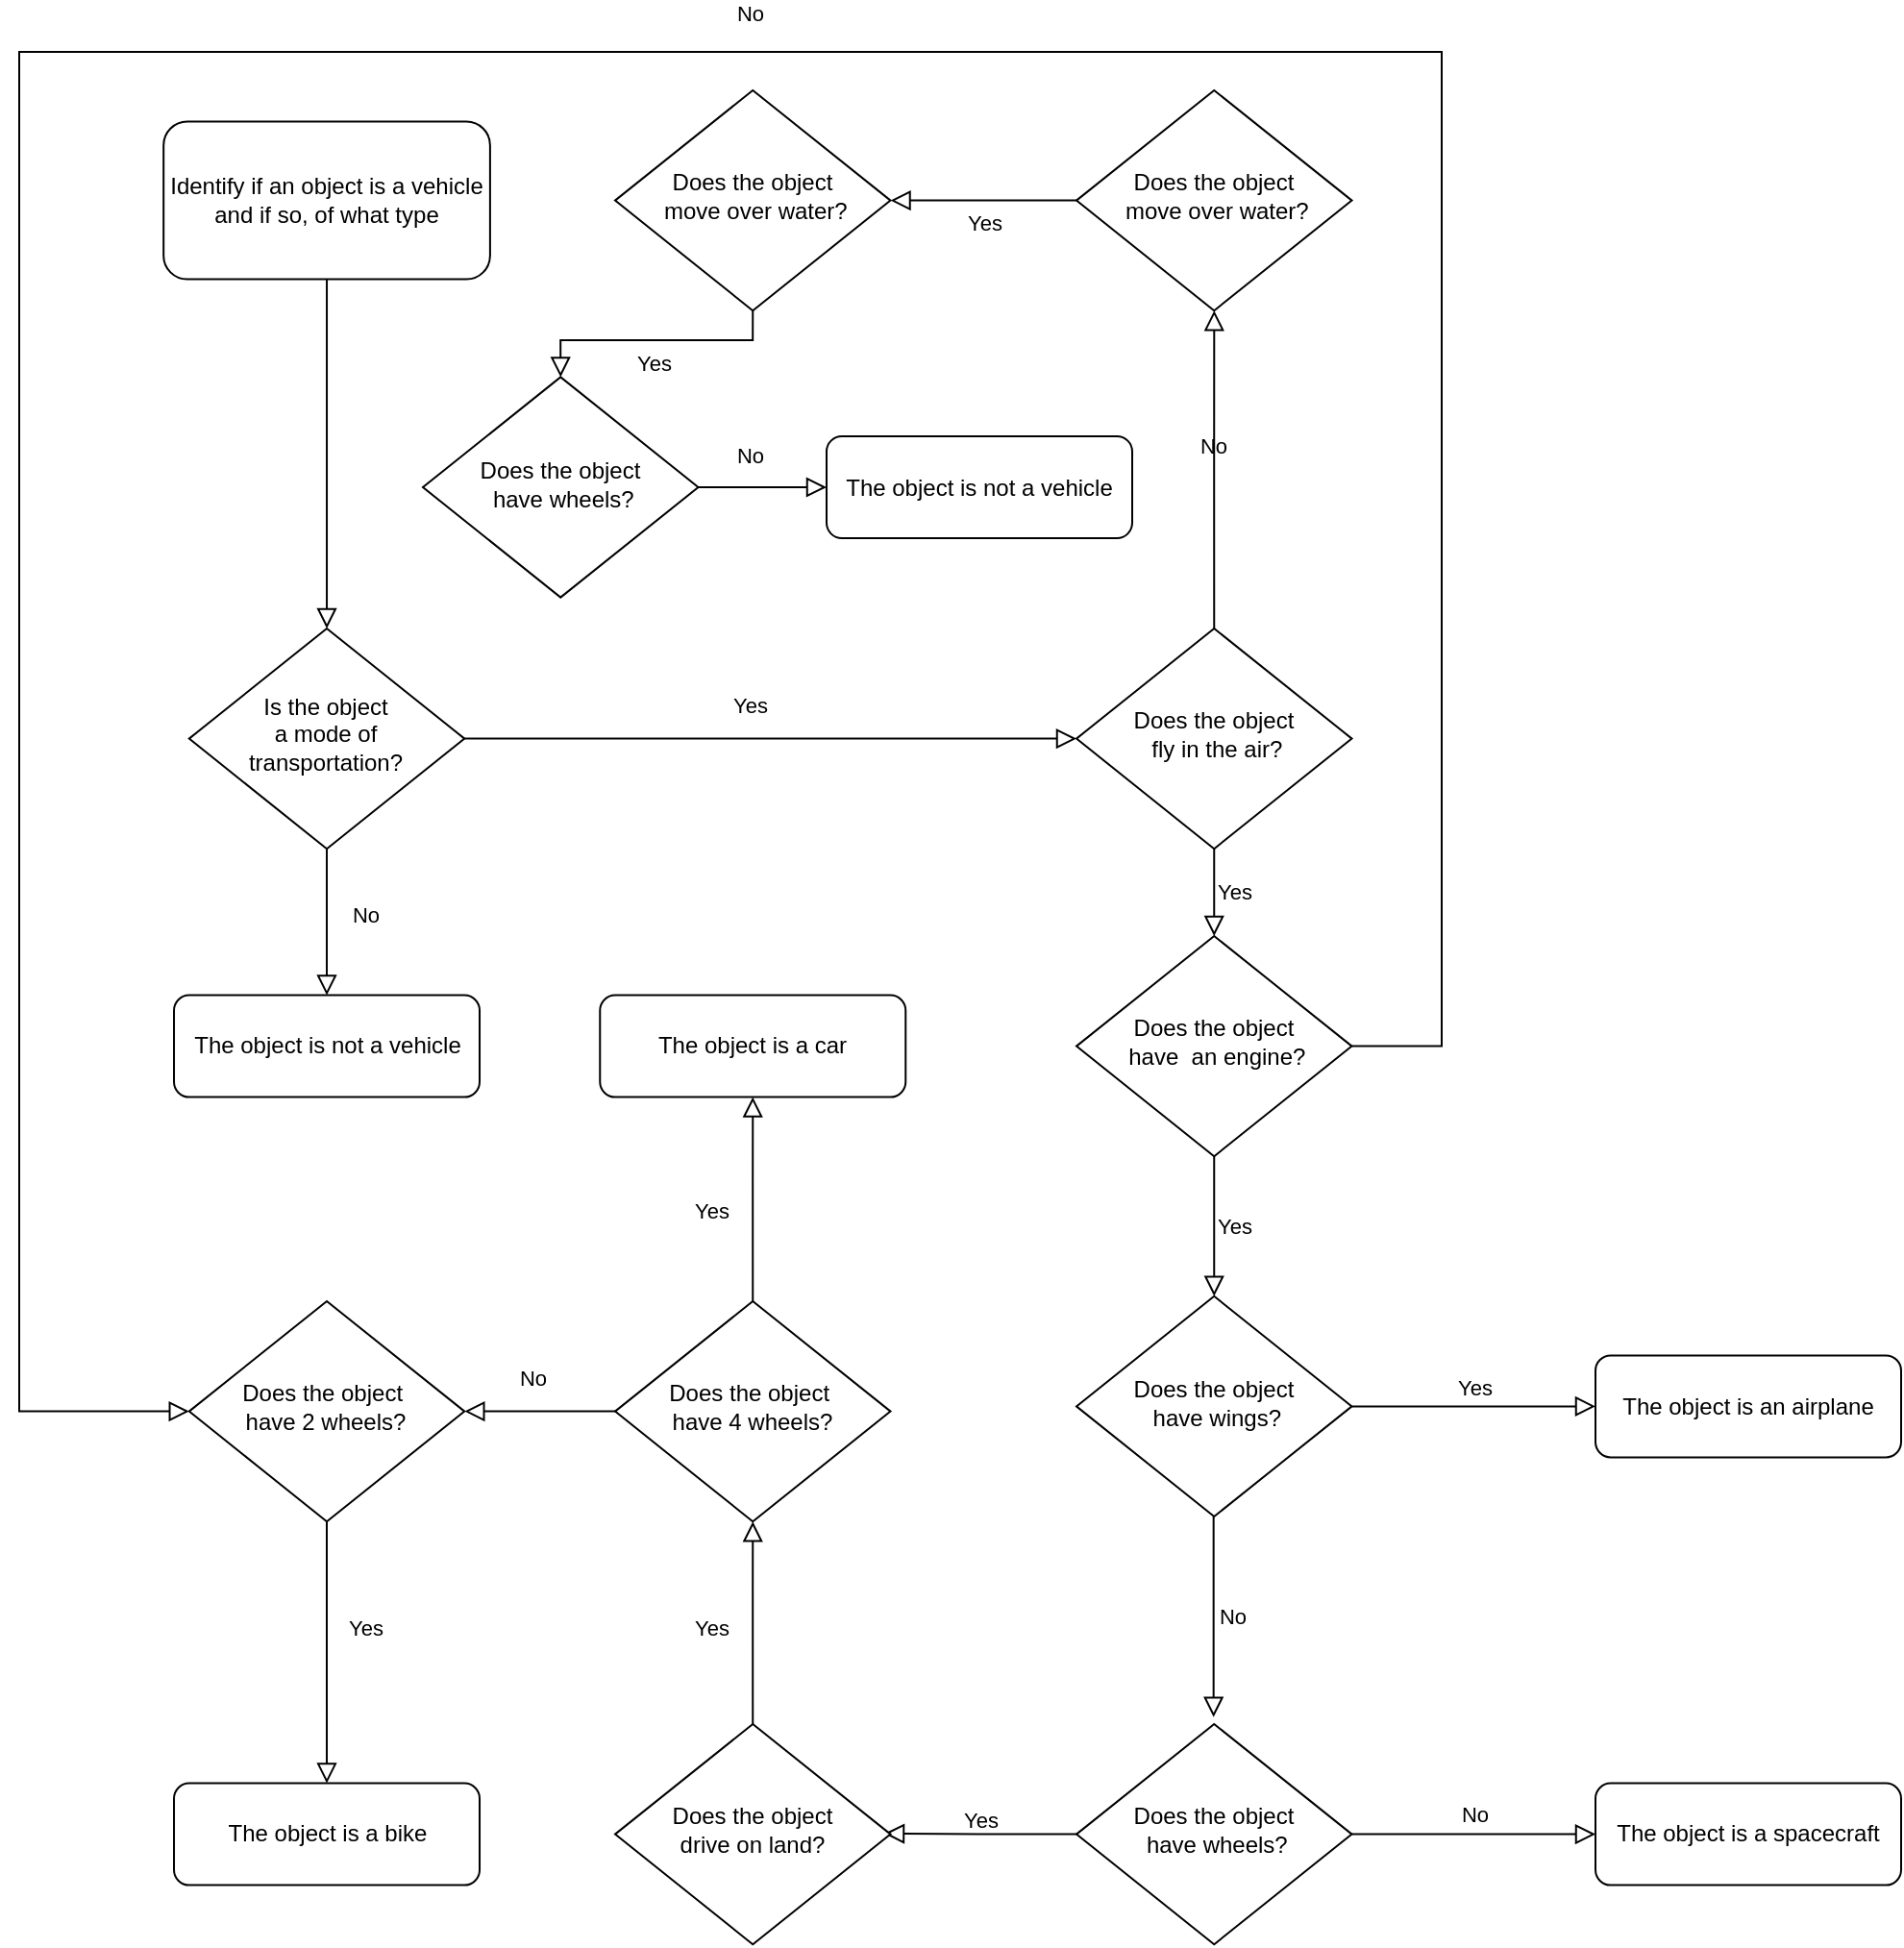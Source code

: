 <mxfile version="12.7.9" type="google"><diagram id="C5RBs43oDa-KdzZeNtuy" name="Page-1"><mxGraphModel dx="1344" dy="1846" grid="1" gridSize="10" guides="1" tooltips="1" connect="1" arrows="1" fold="1" page="1" pageScale="1" pageWidth="827" pageHeight="1169" math="0" shadow="0"><root><mxCell id="WIyWlLk6GJQsqaUBKTNV-0"/><mxCell id="WIyWlLk6GJQsqaUBKTNV-1" parent="WIyWlLk6GJQsqaUBKTNV-0"/><mxCell id="WIyWlLk6GJQsqaUBKTNV-2" value="" style="rounded=0;html=1;jettySize=auto;orthogonalLoop=1;fontSize=11;endArrow=block;endFill=0;endSize=8;strokeWidth=1;shadow=0;labelBackgroundColor=none;edgeStyle=orthogonalEdgeStyle;" parent="WIyWlLk6GJQsqaUBKTNV-1" source="WIyWlLk6GJQsqaUBKTNV-3" target="WIyWlLk6GJQsqaUBKTNV-6" edge="1"><mxGeometry relative="1" as="geometry"/></mxCell><mxCell id="WIyWlLk6GJQsqaUBKTNV-3" value="Identify if an object is a vehicle and if so, of what type" style="rounded=1;whiteSpace=wrap;html=1;fontSize=12;glass=0;strokeWidth=1;shadow=0;" parent="WIyWlLk6GJQsqaUBKTNV-1" vertex="1"><mxGeometry x="135.09" y="-23.7" width="169.86" height="82" as="geometry"/></mxCell><mxCell id="WIyWlLk6GJQsqaUBKTNV-5" value="Yes" style="edgeStyle=orthogonalEdgeStyle;rounded=0;html=1;jettySize=auto;orthogonalLoop=1;fontSize=11;endArrow=block;endFill=0;endSize=8;strokeWidth=1;shadow=0;labelBackgroundColor=none;entryX=0;entryY=0.5;entryDx=0;entryDy=0;" parent="WIyWlLk6GJQsqaUBKTNV-1" source="WIyWlLk6GJQsqaUBKTNV-6" target="fKGPngF_o-EgKXVef0dl-0" edge="1"><mxGeometry x="-0.068" y="17" relative="1" as="geometry"><mxPoint as="offset"/><mxPoint x="458.69" y="297.3" as="targetPoint"/></mxGeometry></mxCell><mxCell id="WIyWlLk6GJQsqaUBKTNV-6" value="&lt;font style=&quot;font-size: 12px&quot;&gt;Is the object &lt;br&gt;a mode of transportation?&lt;/font&gt;" style="rhombus;whiteSpace=wrap;html=1;shadow=0;fontFamily=Helvetica;fontSize=12;align=center;strokeWidth=1;spacing=6;spacingTop=-4;" parent="WIyWlLk6GJQsqaUBKTNV-1" vertex="1"><mxGeometry x="148.39" y="240.0" width="143.25" height="114.6" as="geometry"/></mxCell><mxCell id="WIyWlLk6GJQsqaUBKTNV-8" value="No" style="rounded=0;html=1;jettySize=auto;orthogonalLoop=1;fontSize=11;endArrow=block;endFill=0;endSize=8;strokeWidth=1;shadow=0;labelBackgroundColor=none;edgeStyle=orthogonalEdgeStyle;exitX=0.5;exitY=1;exitDx=0;exitDy=0;" parent="WIyWlLk6GJQsqaUBKTNV-1" source="WIyWlLk6GJQsqaUBKTNV-6" target="WIyWlLk6GJQsqaUBKTNV-11" edge="1"><mxGeometry x="-0.106" y="20" relative="1" as="geometry"><mxPoint as="offset"/><mxPoint x="230.059" y="379.953" as="sourcePoint"/></mxGeometry></mxCell><mxCell id="WIyWlLk6GJQsqaUBKTNV-11" value="The object is not a vehicle" style="rounded=1;whiteSpace=wrap;html=1;fontSize=12;glass=0;strokeWidth=1;shadow=0;" parent="WIyWlLk6GJQsqaUBKTNV-1" vertex="1"><mxGeometry x="140.51" y="430.8" width="159" height="53" as="geometry"/></mxCell><mxCell id="fKGPngF_o-EgKXVef0dl-0" value="Does the object&lt;br&gt;&amp;nbsp;fly in the air?" style="rhombus;whiteSpace=wrap;html=1;shadow=0;fontFamily=Helvetica;fontSize=12;align=center;strokeWidth=1;spacing=6;spacingTop=-4;" vertex="1" parent="WIyWlLk6GJQsqaUBKTNV-1"><mxGeometry x="610" y="240.0" width="143.25" height="114.6" as="geometry"/></mxCell><mxCell id="fKGPngF_o-EgKXVef0dl-1" value="Yes" style="edgeStyle=orthogonalEdgeStyle;rounded=0;html=1;jettySize=auto;orthogonalLoop=1;fontSize=11;endArrow=block;endFill=0;endSize=8;strokeWidth=1;shadow=0;labelBackgroundColor=none;exitX=0.5;exitY=1;exitDx=0;exitDy=0;entryX=0.5;entryY=0;entryDx=0;entryDy=0;" edge="1" parent="WIyWlLk6GJQsqaUBKTNV-1" source="fKGPngF_o-EgKXVef0dl-0" target="fKGPngF_o-EgKXVef0dl-2"><mxGeometry y="10" relative="1" as="geometry"><mxPoint as="offset"/><mxPoint x="470.0" y="372.7" as="sourcePoint"/><mxPoint x="638.37" y="372.7" as="targetPoint"/></mxGeometry></mxCell><mxCell id="fKGPngF_o-EgKXVef0dl-2" value="Does the object&lt;br&gt;&amp;nbsp;have&amp;nbsp; an engine?" style="rhombus;whiteSpace=wrap;html=1;shadow=0;fontFamily=Helvetica;fontSize=12;align=center;strokeWidth=1;spacing=6;spacingTop=-4;" vertex="1" parent="WIyWlLk6GJQsqaUBKTNV-1"><mxGeometry x="610" y="400" width="143.25" height="114.6" as="geometry"/></mxCell><mxCell id="fKGPngF_o-EgKXVef0dl-5" value="Yes" style="edgeStyle=orthogonalEdgeStyle;rounded=0;html=1;jettySize=auto;orthogonalLoop=1;fontSize=11;endArrow=block;endFill=0;endSize=8;strokeWidth=1;shadow=0;labelBackgroundColor=none;exitX=0.5;exitY=1;exitDx=0;exitDy=0;entryX=0.5;entryY=0;entryDx=0;entryDy=0;" edge="1" parent="WIyWlLk6GJQsqaUBKTNV-1" target="fKGPngF_o-EgKXVef0dl-6" source="fKGPngF_o-EgKXVef0dl-2"><mxGeometry y="10" relative="1" as="geometry"><mxPoint as="offset"/><mxPoint x="681.625" y="486.3" as="sourcePoint"/><mxPoint x="638.37" y="591.7" as="targetPoint"/></mxGeometry></mxCell><mxCell id="fKGPngF_o-EgKXVef0dl-6" value="Does the object&lt;br&gt;&amp;nbsp;have wings?" style="rhombus;whiteSpace=wrap;html=1;shadow=0;fontFamily=Helvetica;fontSize=12;align=center;strokeWidth=1;spacing=6;spacingTop=-4;" vertex="1" parent="WIyWlLk6GJQsqaUBKTNV-1"><mxGeometry x="610" y="587.4" width="143.25" height="114.6" as="geometry"/></mxCell><mxCell id="fKGPngF_o-EgKXVef0dl-7" value="Yes" style="edgeStyle=orthogonalEdgeStyle;rounded=0;html=1;jettySize=auto;orthogonalLoop=1;fontSize=11;endArrow=block;endFill=0;endSize=8;strokeWidth=1;shadow=0;labelBackgroundColor=none;exitX=1;exitY=0.5;exitDx=0;exitDy=0;entryX=0;entryY=0.5;entryDx=0;entryDy=0;" edge="1" parent="WIyWlLk6GJQsqaUBKTNV-1" source="fKGPngF_o-EgKXVef0dl-6" target="fKGPngF_o-EgKXVef0dl-8"><mxGeometry y="10" relative="1" as="geometry"><mxPoint as="offset"/><mxPoint x="770" y="644" as="sourcePoint"/><mxPoint x="870" y="644" as="targetPoint"/></mxGeometry></mxCell><mxCell id="fKGPngF_o-EgKXVef0dl-8" value="The object is an airplane" style="rounded=1;whiteSpace=wrap;html=1;fontSize=12;glass=0;strokeWidth=1;shadow=0;" vertex="1" parent="WIyWlLk6GJQsqaUBKTNV-1"><mxGeometry x="880" y="618.2" width="159" height="53" as="geometry"/></mxCell><mxCell id="fKGPngF_o-EgKXVef0dl-11" value="No" style="edgeStyle=orthogonalEdgeStyle;rounded=0;html=1;jettySize=auto;orthogonalLoop=1;fontSize=11;endArrow=block;endFill=0;endSize=8;strokeWidth=1;shadow=0;labelBackgroundColor=none;exitX=0.5;exitY=1;exitDx=0;exitDy=0;entryX=0.5;entryY=0;entryDx=0;entryDy=0;" edge="1" parent="WIyWlLk6GJQsqaUBKTNV-1"><mxGeometry y="10" relative="1" as="geometry"><mxPoint as="offset"/><mxPoint x="681.335" y="702" as="sourcePoint"/><mxPoint x="681.335" y="806.4" as="targetPoint"/></mxGeometry></mxCell><mxCell id="fKGPngF_o-EgKXVef0dl-12" value="The object is a spacecraft" style="rounded=1;whiteSpace=wrap;html=1;fontSize=12;glass=0;strokeWidth=1;shadow=0;" vertex="1" parent="WIyWlLk6GJQsqaUBKTNV-1"><mxGeometry x="880" y="840.8" width="159" height="53" as="geometry"/></mxCell><mxCell id="fKGPngF_o-EgKXVef0dl-13" value="Does the object&lt;br&gt;&amp;nbsp;have wheels?" style="rhombus;whiteSpace=wrap;html=1;shadow=0;fontFamily=Helvetica;fontSize=12;align=center;strokeWidth=1;spacing=6;spacingTop=-4;" vertex="1" parent="WIyWlLk6GJQsqaUBKTNV-1"><mxGeometry x="610" y="810" width="143.25" height="114.6" as="geometry"/></mxCell><mxCell id="fKGPngF_o-EgKXVef0dl-14" value="No" style="edgeStyle=orthogonalEdgeStyle;rounded=0;html=1;jettySize=auto;orthogonalLoop=1;fontSize=11;endArrow=block;endFill=0;endSize=8;strokeWidth=1;shadow=0;labelBackgroundColor=none;exitX=1;exitY=0.5;exitDx=0;exitDy=0;entryX=0;entryY=0.5;entryDx=0;entryDy=0;" edge="1" parent="WIyWlLk6GJQsqaUBKTNV-1" source="fKGPngF_o-EgKXVef0dl-13" target="fKGPngF_o-EgKXVef0dl-12"><mxGeometry y="10" relative="1" as="geometry"><mxPoint as="offset"/><mxPoint x="809.995" y="820.2" as="sourcePoint"/><mxPoint x="809.995" y="924.6" as="targetPoint"/></mxGeometry></mxCell><mxCell id="fKGPngF_o-EgKXVef0dl-15" value="Yes" style="edgeStyle=orthogonalEdgeStyle;rounded=0;html=1;jettySize=auto;orthogonalLoop=1;fontSize=11;endArrow=block;endFill=0;endSize=8;strokeWidth=1;shadow=0;labelBackgroundColor=none;exitX=0;exitY=0.5;exitDx=0;exitDy=0;" edge="1" parent="WIyWlLk6GJQsqaUBKTNV-1" source="fKGPngF_o-EgKXVef0dl-13"><mxGeometry x="0.003" y="-7" relative="1" as="geometry"><mxPoint as="offset"/><mxPoint x="340" y="800.0" as="sourcePoint"/><mxPoint x="510" y="867" as="targetPoint"/><Array as="points"><mxPoint x="560" y="867"/></Array></mxGeometry></mxCell><mxCell id="fKGPngF_o-EgKXVef0dl-16" value="Does the object&lt;br&gt;drive on land?" style="rhombus;whiteSpace=wrap;html=1;shadow=0;fontFamily=Helvetica;fontSize=12;align=center;strokeWidth=1;spacing=6;spacingTop=-4;" vertex="1" parent="WIyWlLk6GJQsqaUBKTNV-1"><mxGeometry x="370" y="810" width="143.25" height="114.6" as="geometry"/></mxCell><mxCell id="fKGPngF_o-EgKXVef0dl-17" value="Yes" style="edgeStyle=orthogonalEdgeStyle;rounded=0;html=1;jettySize=auto;orthogonalLoop=1;fontSize=11;endArrow=block;endFill=0;endSize=8;strokeWidth=1;shadow=0;labelBackgroundColor=none;exitX=0.5;exitY=0;exitDx=0;exitDy=0;entryX=0.5;entryY=1;entryDx=0;entryDy=0;" edge="1" parent="WIyWlLk6GJQsqaUBKTNV-1" source="fKGPngF_o-EgKXVef0dl-16" target="fKGPngF_o-EgKXVef0dl-18"><mxGeometry x="-0.051" y="22" relative="1" as="geometry"><mxPoint as="offset"/><mxPoint x="460" y="740.3" as="sourcePoint"/><mxPoint x="500" y="570" as="targetPoint"/><Array as="points"><mxPoint x="442" y="740"/><mxPoint x="442" y="720"/></Array></mxGeometry></mxCell><mxCell id="fKGPngF_o-EgKXVef0dl-18" value="&lt;span style=&quot;white-space: normal&quot;&gt;Does the object&amp;nbsp;&lt;/span&gt;&lt;br style=&quot;white-space: normal&quot;&gt;&lt;span style=&quot;white-space: normal&quot;&gt;have 4 wheels?&lt;/span&gt;" style="rhombus;whiteSpace=wrap;html=1;shadow=0;fontFamily=Helvetica;fontSize=12;align=center;strokeWidth=1;spacing=6;spacingTop=-4;" vertex="1" parent="WIyWlLk6GJQsqaUBKTNV-1"><mxGeometry x="370" y="590" width="143.25" height="114.6" as="geometry"/></mxCell><mxCell id="fKGPngF_o-EgKXVef0dl-19" value="The object is a car" style="rounded=1;whiteSpace=wrap;html=1;fontSize=12;glass=0;strokeWidth=1;shadow=0;" vertex="1" parent="WIyWlLk6GJQsqaUBKTNV-1"><mxGeometry x="362.13" y="430.8" width="159" height="53" as="geometry"/></mxCell><mxCell id="fKGPngF_o-EgKXVef0dl-20" value="Yes" style="edgeStyle=orthogonalEdgeStyle;rounded=0;html=1;jettySize=auto;orthogonalLoop=1;fontSize=11;endArrow=block;endFill=0;endSize=8;strokeWidth=1;shadow=0;labelBackgroundColor=none;exitX=0.5;exitY=0;exitDx=0;exitDy=0;entryX=0.5;entryY=1;entryDx=0;entryDy=0;" edge="1" parent="WIyWlLk6GJQsqaUBKTNV-1" source="fKGPngF_o-EgKXVef0dl-18" target="fKGPngF_o-EgKXVef0dl-19"><mxGeometry x="-0.108" y="22" relative="1" as="geometry"><mxPoint as="offset"/><mxPoint x="370.025" y="785.4" as="sourcePoint"/><mxPoint x="570" y="560" as="targetPoint"/><Array as="points"><mxPoint x="442" y="530"/><mxPoint x="442" y="530"/></Array></mxGeometry></mxCell><mxCell id="fKGPngF_o-EgKXVef0dl-21" value="No" style="edgeStyle=orthogonalEdgeStyle;rounded=0;html=1;jettySize=auto;orthogonalLoop=1;fontSize=11;endArrow=block;endFill=0;endSize=8;strokeWidth=1;shadow=0;labelBackgroundColor=none;exitX=0;exitY=0.5;exitDx=0;exitDy=0;entryX=1;entryY=0.5;entryDx=0;entryDy=0;" edge="1" parent="WIyWlLk6GJQsqaUBKTNV-1" source="fKGPngF_o-EgKXVef0dl-18" target="fKGPngF_o-EgKXVef0dl-22"><mxGeometry x="0.104" y="-17" relative="1" as="geometry"><mxPoint as="offset"/><mxPoint x="235.07" y="840.8" as="sourcePoint"/><mxPoint x="135.07" y="720.8" as="targetPoint"/><Array as="points"><mxPoint x="340" y="647"/><mxPoint x="340" y="647"/></Array></mxGeometry></mxCell><mxCell id="fKGPngF_o-EgKXVef0dl-22" value="Does the object&amp;nbsp;&lt;br&gt;have 2 wheels?" style="rhombus;whiteSpace=wrap;html=1;shadow=0;fontFamily=Helvetica;fontSize=12;align=center;strokeWidth=1;spacing=6;spacingTop=-4;" vertex="1" parent="WIyWlLk6GJQsqaUBKTNV-1"><mxGeometry x="148.39" y="590" width="143.25" height="114.6" as="geometry"/></mxCell><mxCell id="fKGPngF_o-EgKXVef0dl-25" value="Yes" style="edgeStyle=orthogonalEdgeStyle;rounded=0;html=1;jettySize=auto;orthogonalLoop=1;fontSize=11;endArrow=block;endFill=0;endSize=8;strokeWidth=1;shadow=0;labelBackgroundColor=none;exitX=0.5;exitY=1;exitDx=0;exitDy=0;entryX=0.5;entryY=0;entryDx=0;entryDy=0;" edge="1" parent="WIyWlLk6GJQsqaUBKTNV-1" source="fKGPngF_o-EgKXVef0dl-22" target="fKGPngF_o-EgKXVef0dl-32"><mxGeometry x="-0.186" y="20" relative="1" as="geometry"><mxPoint as="offset"/><mxPoint x="451.625" y="820" as="sourcePoint"/><mxPoint x="220.005" y="810" as="targetPoint"/><Array as="points"/></mxGeometry></mxCell><mxCell id="fKGPngF_o-EgKXVef0dl-32" value="The object is a bike" style="rounded=1;whiteSpace=wrap;html=1;fontSize=12;glass=0;strokeWidth=1;shadow=0;" vertex="1" parent="WIyWlLk6GJQsqaUBKTNV-1"><mxGeometry x="140.51" y="840.8" width="159" height="53" as="geometry"/></mxCell><mxCell id="fKGPngF_o-EgKXVef0dl-34" value="No" style="edgeStyle=orthogonalEdgeStyle;rounded=0;html=1;jettySize=auto;orthogonalLoop=1;fontSize=11;endArrow=block;endFill=0;endSize=8;strokeWidth=1;shadow=0;labelBackgroundColor=none;exitX=1;exitY=0.5;exitDx=0;exitDy=0;entryX=0;entryY=0.5;entryDx=0;entryDy=0;" edge="1" parent="WIyWlLk6GJQsqaUBKTNV-1" source="fKGPngF_o-EgKXVef0dl-2" target="fKGPngF_o-EgKXVef0dl-22"><mxGeometry x="-0.12" y="-20" relative="1" as="geometry"><mxPoint as="offset"/><mxPoint x="829.995" y="320.0" as="sourcePoint"/><mxPoint x="829.995" y="421.1" as="targetPoint"/><Array as="points"><mxPoint x="800" y="457"/><mxPoint x="800" y="-60"/><mxPoint x="60" y="-60"/><mxPoint x="60" y="647"/></Array></mxGeometry></mxCell><mxCell id="fKGPngF_o-EgKXVef0dl-35" value="No" style="edgeStyle=orthogonalEdgeStyle;rounded=0;html=1;jettySize=auto;orthogonalLoop=1;fontSize=11;endArrow=block;endFill=0;endSize=8;strokeWidth=1;shadow=0;labelBackgroundColor=none;exitX=0.5;exitY=0;exitDx=0;exitDy=0;" edge="1" parent="WIyWlLk6GJQsqaUBKTNV-1" source="fKGPngF_o-EgKXVef0dl-0" target="fKGPngF_o-EgKXVef0dl-36"><mxGeometry x="-0.002" y="12" relative="1" as="geometry"><mxPoint as="offset"/><mxPoint x="579.995" y="20.0" as="sourcePoint"/><mxPoint x="579.995" y="121.1" as="targetPoint"/></mxGeometry></mxCell><mxCell id="fKGPngF_o-EgKXVef0dl-36" value="Does the object&lt;br&gt;&amp;nbsp;move over water?" style="rhombus;whiteSpace=wrap;html=1;shadow=0;fontFamily=Helvetica;fontSize=12;align=center;strokeWidth=1;spacing=6;spacingTop=-4;" vertex="1" parent="WIyWlLk6GJQsqaUBKTNV-1"><mxGeometry x="610" y="-40.0" width="143.25" height="114.6" as="geometry"/></mxCell><mxCell id="fKGPngF_o-EgKXVef0dl-38" value="Does the object&lt;br&gt;&amp;nbsp;move over water?" style="rhombus;whiteSpace=wrap;html=1;shadow=0;fontFamily=Helvetica;fontSize=12;align=center;strokeWidth=1;spacing=6;spacingTop=-4;" vertex="1" parent="WIyWlLk6GJQsqaUBKTNV-1"><mxGeometry x="370" y="-40.0" width="143.25" height="114.6" as="geometry"/></mxCell><mxCell id="fKGPngF_o-EgKXVef0dl-39" value="Does the object&lt;br&gt;&amp;nbsp;have wheels?" style="rhombus;whiteSpace=wrap;html=1;shadow=0;fontFamily=Helvetica;fontSize=12;align=center;strokeWidth=1;spacing=6;spacingTop=-4;" vertex="1" parent="WIyWlLk6GJQsqaUBKTNV-1"><mxGeometry x="270" y="109.2" width="143.25" height="114.6" as="geometry"/></mxCell><mxCell id="fKGPngF_o-EgKXVef0dl-41" value="Yes" style="edgeStyle=orthogonalEdgeStyle;rounded=0;html=1;jettySize=auto;orthogonalLoop=1;fontSize=11;endArrow=block;endFill=0;endSize=8;strokeWidth=1;shadow=0;labelBackgroundColor=none;exitX=0;exitY=0.5;exitDx=0;exitDy=0;entryX=1;entryY=0.5;entryDx=0;entryDy=0;" edge="1" parent="WIyWlLk6GJQsqaUBKTNV-1" source="fKGPngF_o-EgKXVef0dl-36" target="fKGPngF_o-EgKXVef0dl-38"><mxGeometry x="-0.002" y="12" relative="1" as="geometry"><mxPoint as="offset"/><mxPoint x="691.625" y="250.0" as="sourcePoint"/><mxPoint x="691.667" y="98.267" as="targetPoint"/><Array as="points"><mxPoint x="580" y="17"/><mxPoint x="580" y="17"/></Array></mxGeometry></mxCell><mxCell id="fKGPngF_o-EgKXVef0dl-42" value="Yes" style="edgeStyle=orthogonalEdgeStyle;rounded=0;html=1;jettySize=auto;orthogonalLoop=1;fontSize=11;endArrow=block;endFill=0;endSize=8;strokeWidth=1;shadow=0;labelBackgroundColor=none;exitX=0.5;exitY=1;exitDx=0;exitDy=0;entryX=0.5;entryY=0;entryDx=0;entryDy=0;" edge="1" parent="WIyWlLk6GJQsqaUBKTNV-1" source="fKGPngF_o-EgKXVef0dl-38" target="fKGPngF_o-EgKXVef0dl-39"><mxGeometry x="-0.002" y="12" relative="1" as="geometry"><mxPoint as="offset"/><mxPoint x="521.13" y="125.4" as="sourcePoint"/><mxPoint x="424.39" y="125.4" as="targetPoint"/><Array as="points"><mxPoint x="442" y="90"/><mxPoint x="342" y="90"/></Array></mxGeometry></mxCell><mxCell id="fKGPngF_o-EgKXVef0dl-43" value="The object is not a vehicle" style="rounded=1;whiteSpace=wrap;html=1;fontSize=12;glass=0;strokeWidth=1;shadow=0;" vertex="1" parent="WIyWlLk6GJQsqaUBKTNV-1"><mxGeometry x="480" y="140" width="159" height="53" as="geometry"/></mxCell><mxCell id="fKGPngF_o-EgKXVef0dl-45" value="No&lt;br&gt;" style="edgeStyle=orthogonalEdgeStyle;rounded=0;html=1;jettySize=auto;orthogonalLoop=1;fontSize=11;endArrow=block;endFill=0;endSize=8;strokeWidth=1;shadow=0;labelBackgroundColor=none;exitX=1;exitY=0.5;exitDx=0;exitDy=0;entryX=0;entryY=0.5;entryDx=0;entryDy=0;" edge="1" parent="WIyWlLk6GJQsqaUBKTNV-1" source="fKGPngF_o-EgKXVef0dl-39" target="fKGPngF_o-EgKXVef0dl-43"><mxGeometry x="0.161" y="20" relative="1" as="geometry"><mxPoint x="-12" y="3" as="offset"/><mxPoint x="451.625" y="84.6" as="sourcePoint"/><mxPoint x="351.625" y="119.2" as="targetPoint"/><Array as="points"><mxPoint x="452" y="167"/><mxPoint x="430" y="167"/></Array></mxGeometry></mxCell></root></mxGraphModel></diagram></mxfile>